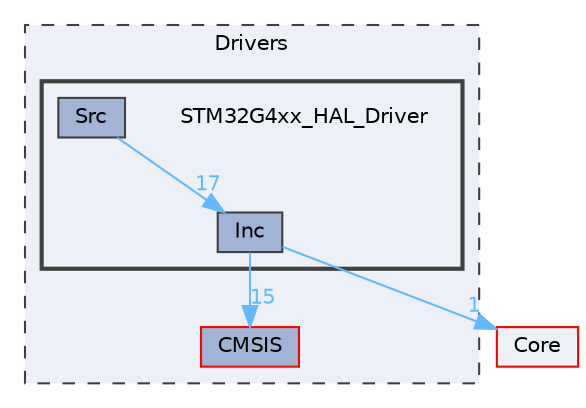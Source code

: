 digraph "Drivers/STM32G4xx_HAL_Driver"
{
 // LATEX_PDF_SIZE
  bgcolor="transparent";
  edge [fontname=Helvetica,fontsize=10,labelfontname=Helvetica,labelfontsize=10];
  node [fontname=Helvetica,fontsize=10,shape=box,height=0.2,width=0.4];
  compound=true
  subgraph clusterdir_60925fc218da8ca7908795bf5f624060 {
    graph [ bgcolor="#edf0f7", pencolor="grey25", label="Drivers", fontname=Helvetica,fontsize=10 style="filled,dashed", URL="dir_60925fc218da8ca7908795bf5f624060.html",tooltip=""]
  dir_bd09ff09a9c7d83a4c030dbdaee94d76 [label="CMSIS", fillcolor="#a2b4d6", color="red", style="filled", URL="dir_bd09ff09a9c7d83a4c030dbdaee94d76.html",tooltip=""];
  subgraph clusterdir_a86d4ce481749dafe8c531dc11abd870 {
    graph [ bgcolor="#edf0f7", pencolor="grey25", label="", fontname=Helvetica,fontsize=10 style="filled,bold", URL="dir_a86d4ce481749dafe8c531dc11abd870.html",tooltip=""]
    dir_a86d4ce481749dafe8c531dc11abd870 [shape=plaintext, label="STM32G4xx_HAL_Driver"];
  dir_565696936a2f7994e047f8d0ce5b8d3d [label="Inc", fillcolor="#a2b4d6", color="grey25", style="filled", URL="dir_565696936a2f7994e047f8d0ce5b8d3d.html",tooltip=""];
  dir_fdb31ac8321ae0c073e1e0e83c674429 [label="Src", fillcolor="#a2b4d6", color="grey25", style="filled", URL="dir_fdb31ac8321ae0c073e1e0e83c674429.html",tooltip=""];
  }
  }
  dir_c6310732a22f63c0c2fc5595561e68f1 [label="Core", fillcolor="#edf0f7", color="red", style="filled", URL="dir_c6310732a22f63c0c2fc5595561e68f1.html",tooltip=""];
  dir_565696936a2f7994e047f8d0ce5b8d3d->dir_bd09ff09a9c7d83a4c030dbdaee94d76 [headlabel="15", labeldistance=1.5 headhref="dir_000005_000000.html" color="steelblue1" fontcolor="steelblue1"];
  dir_565696936a2f7994e047f8d0ce5b8d3d->dir_c6310732a22f63c0c2fc5595561e68f1 [headlabel="1", labeldistance=1.5 headhref="dir_000005_000001.html" color="steelblue1" fontcolor="steelblue1"];
  dir_fdb31ac8321ae0c073e1e0e83c674429->dir_565696936a2f7994e047f8d0ce5b8d3d [headlabel="17", labeldistance=1.5 headhref="dir_000010_000005.html" color="steelblue1" fontcolor="steelblue1"];
}
